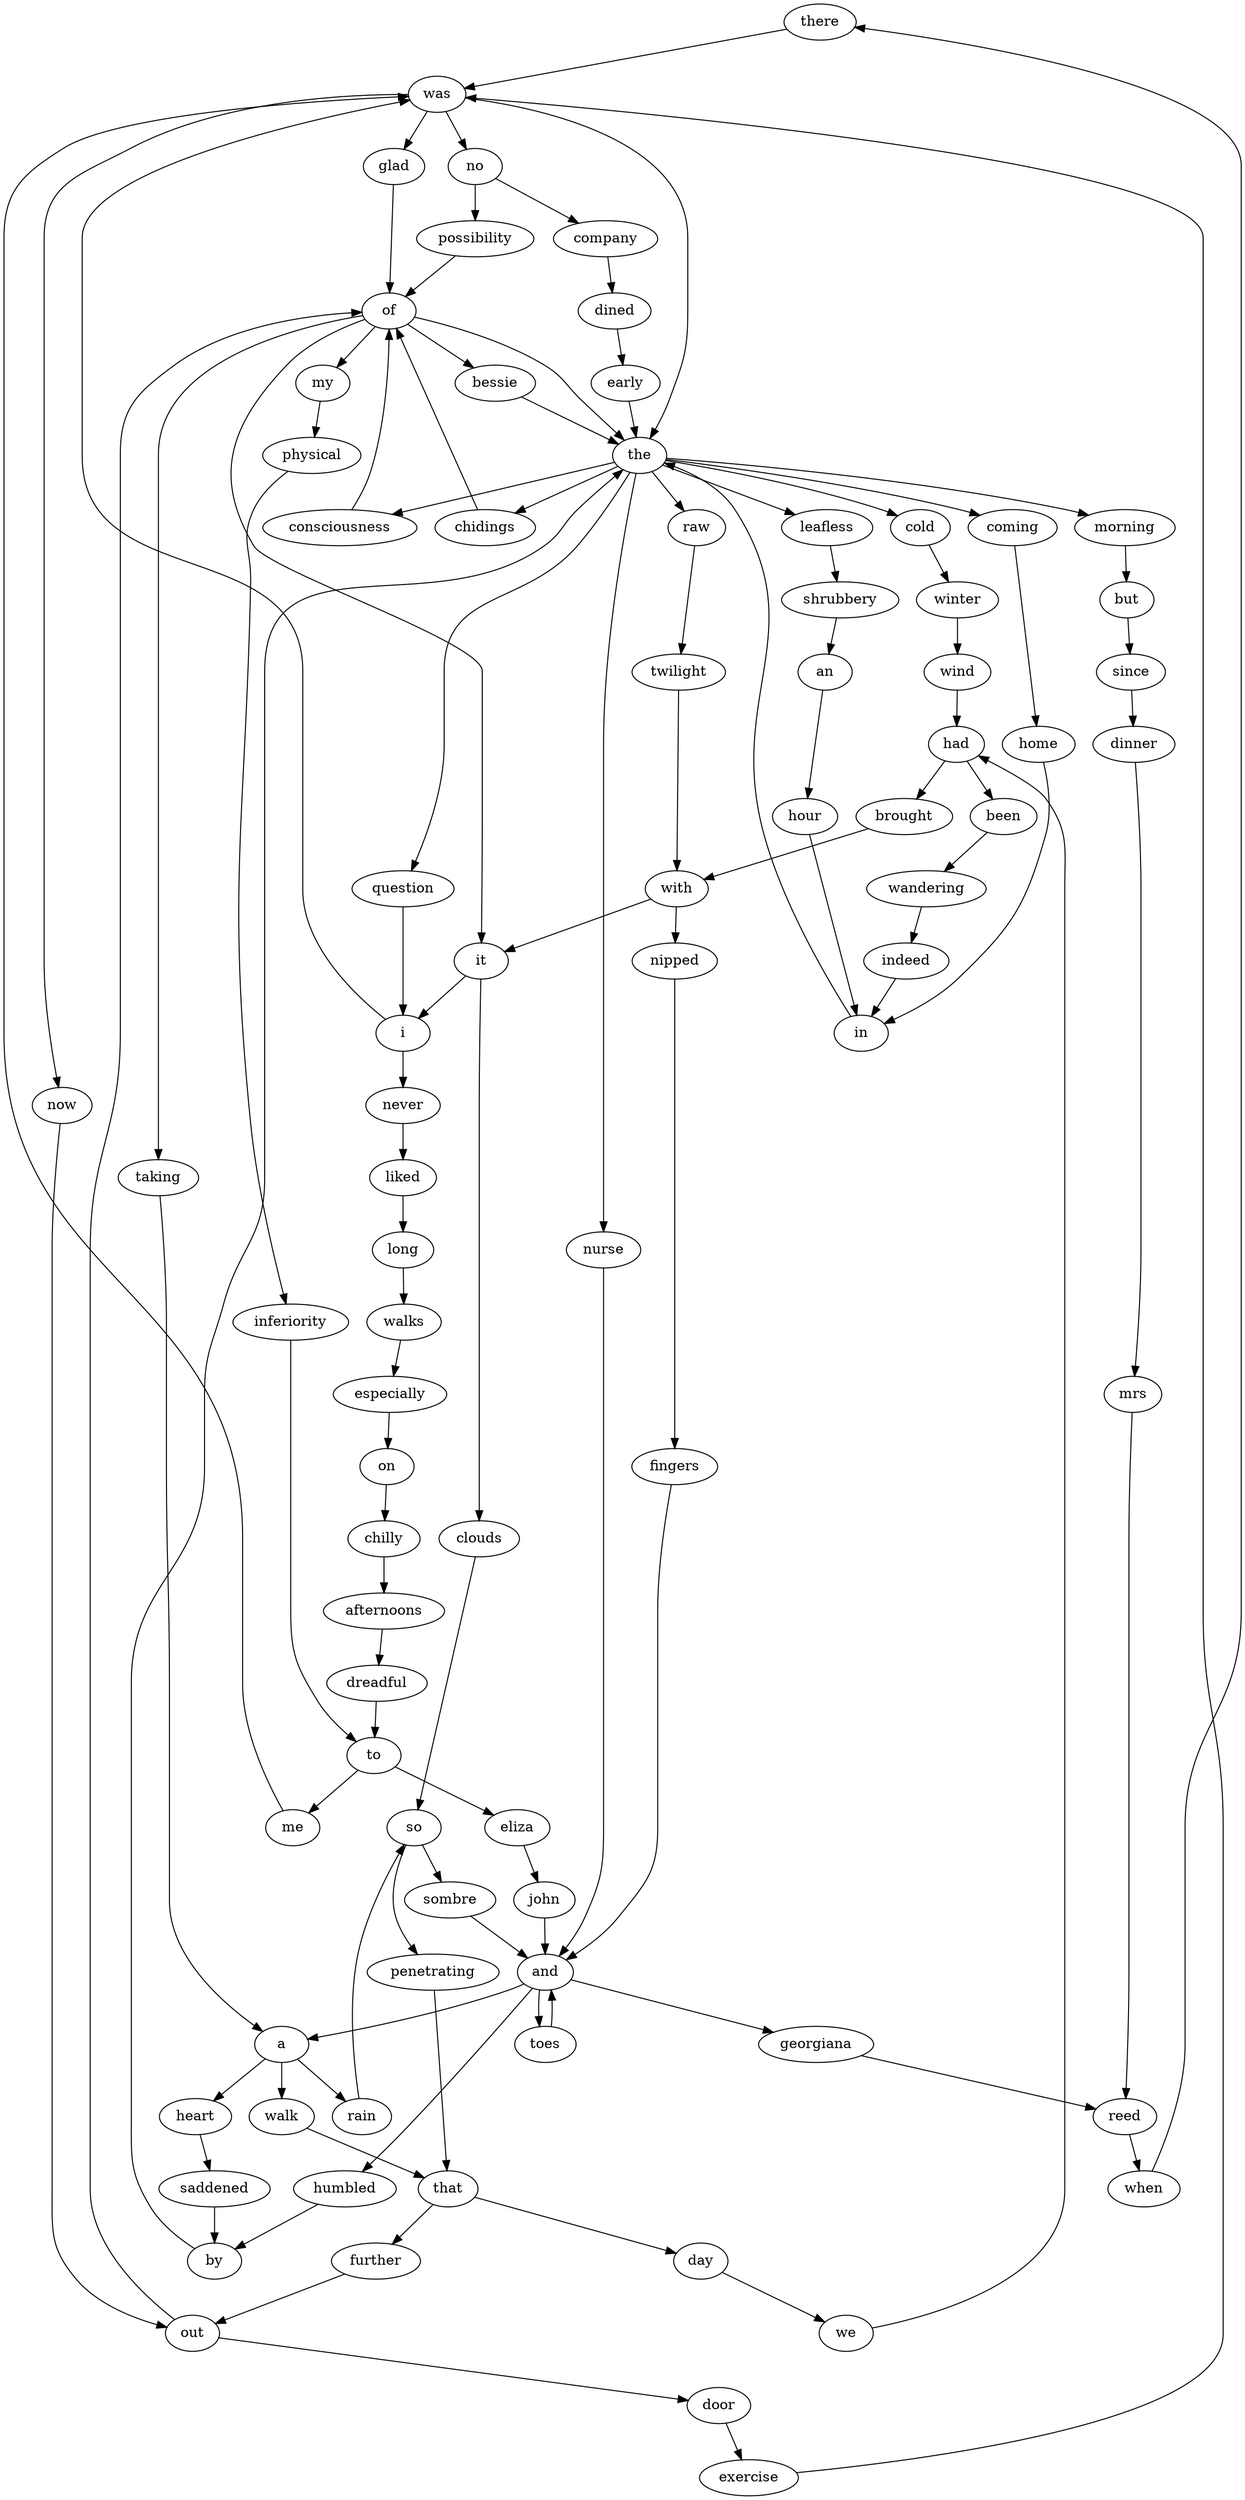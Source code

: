 digraph G {
  there -> was;
  was -> no;
  was -> the;
  was -> now;
  was -> glad;
  no -> possibility;
  no -> company;
  possibility -> of;
  of -> taking;
  of -> the;
  of -> it;
  of -> bessie;
  of -> my;
  taking -> a;
  a -> walk;
  a -> rain;
  a -> heart;
  walk -> that;
  that -> day;
  that -> further;
  day -> we;
  we -> had;
  had -> been;
  had -> brought;
  been -> wandering;
  wandering -> indeed;
  indeed -> in;
  in -> the;
  the -> leafless;
  the -> morning;
  the -> cold;
  the -> question;
  the -> coming;
  the -> raw;
  the -> chidings;
  the -> nurse;
  the -> consciousness;
  leafless -> shrubbery;
  shrubbery -> an;
  an -> hour;
  hour -> in;
  morning -> but;
  but -> since;
  since -> dinner;
  dinner -> mrs;
  mrs -> reed;
  reed -> when;
  when -> there;
  company -> dined;
  dined -> early;
  early -> the;
  cold -> winter;
  winter -> wind;
  wind -> had;
  brought -> with;
  with -> it;
  with -> nipped;
  it -> clouds;
  it -> i;
  clouds -> so;
  so -> sombre;
  so -> penetrating;
  sombre -> and;
  and -> a;
  and -> toes;
  and -> humbled;
  and -> georgiana;
  rain -> so;
  penetrating -> that;
  further -> out;
  out -> of;
  out -> door;
  door -> exercise;
  exercise -> was;
  now -> out;
  question -> i;
  i -> was;
  i -> never;
  glad -> of;
  never -> liked;
  liked -> long;
  long -> walks;
  walks -> especially;
  especially -> on;
  on -> chilly;
  chilly -> afternoons;
  afternoons -> dreadful;
  dreadful -> to;
  to -> me;
  to -> eliza;
  me -> was;
  coming -> home;
  home -> in;
  raw -> twilight;
  twilight -> with;
  nipped -> fingers;
  fingers -> and;
  toes -> and;
  heart -> saddened;
  saddened -> by;
  by -> the;
  chidings -> of;
  bessie -> the;
  nurse -> and;
  humbled -> by;
  consciousness -> of;
  my -> physical;
  physical -> inferiority;
  inferiority -> to;
  eliza -> john;
  john -> and;
  georgiana -> reed;
}